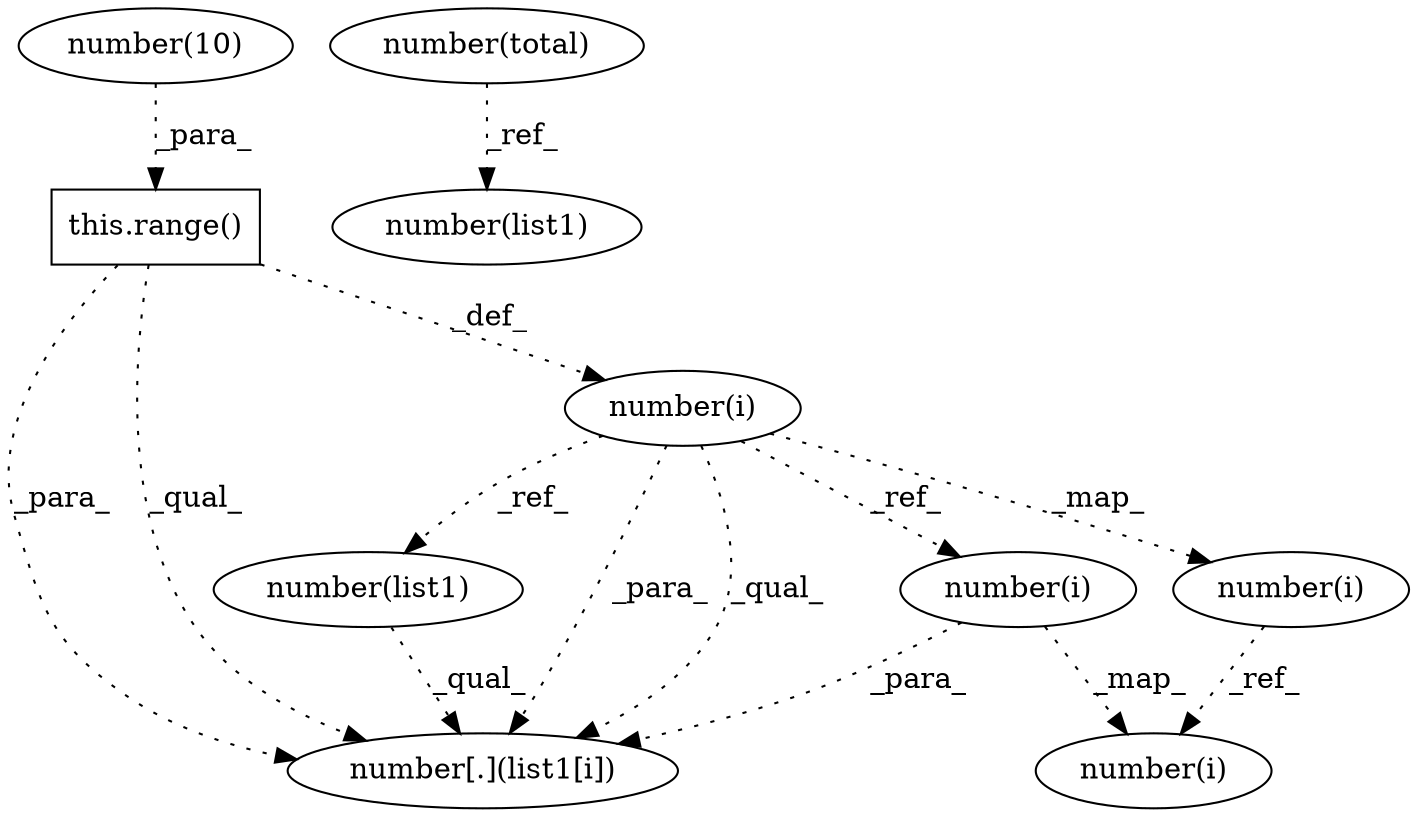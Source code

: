 digraph G {
1 [label="number[.](list1[i])" shape=ellipse]
2 [label="this.range()" shape=box]
3 [label="number(i)" shape=ellipse]
4 [label="number(i)" shape=ellipse]
5 [label="number(list1)" shape=ellipse]
6 [label="number(10)" shape=ellipse]
7 [label="number(list1)" shape=ellipse]
8 [label="number(i)" shape=ellipse]
9 [label="number(i)" shape=ellipse]
10 [label="number(total)" shape=ellipse]
7 -> 1 [label="_qual_" style=dotted];
9 -> 1 [label="_para_" style=dotted];
8 -> 1 [label="_para_" style=dotted];
2 -> 1 [label="_para_" style=dotted];
8 -> 1 [label="_qual_" style=dotted];
2 -> 1 [label="_qual_" style=dotted];
6 -> 2 [label="_para_" style=dotted];
4 -> 3 [label="_ref_" style=dotted];
9 -> 3 [label="_map_" style=dotted];
8 -> 4 [label="_map_" style=dotted];
10 -> 5 [label="_ref_" style=dotted];
8 -> 7 [label="_ref_" style=dotted];
2 -> 8 [label="_def_" style=dotted];
8 -> 9 [label="_ref_" style=dotted];
}